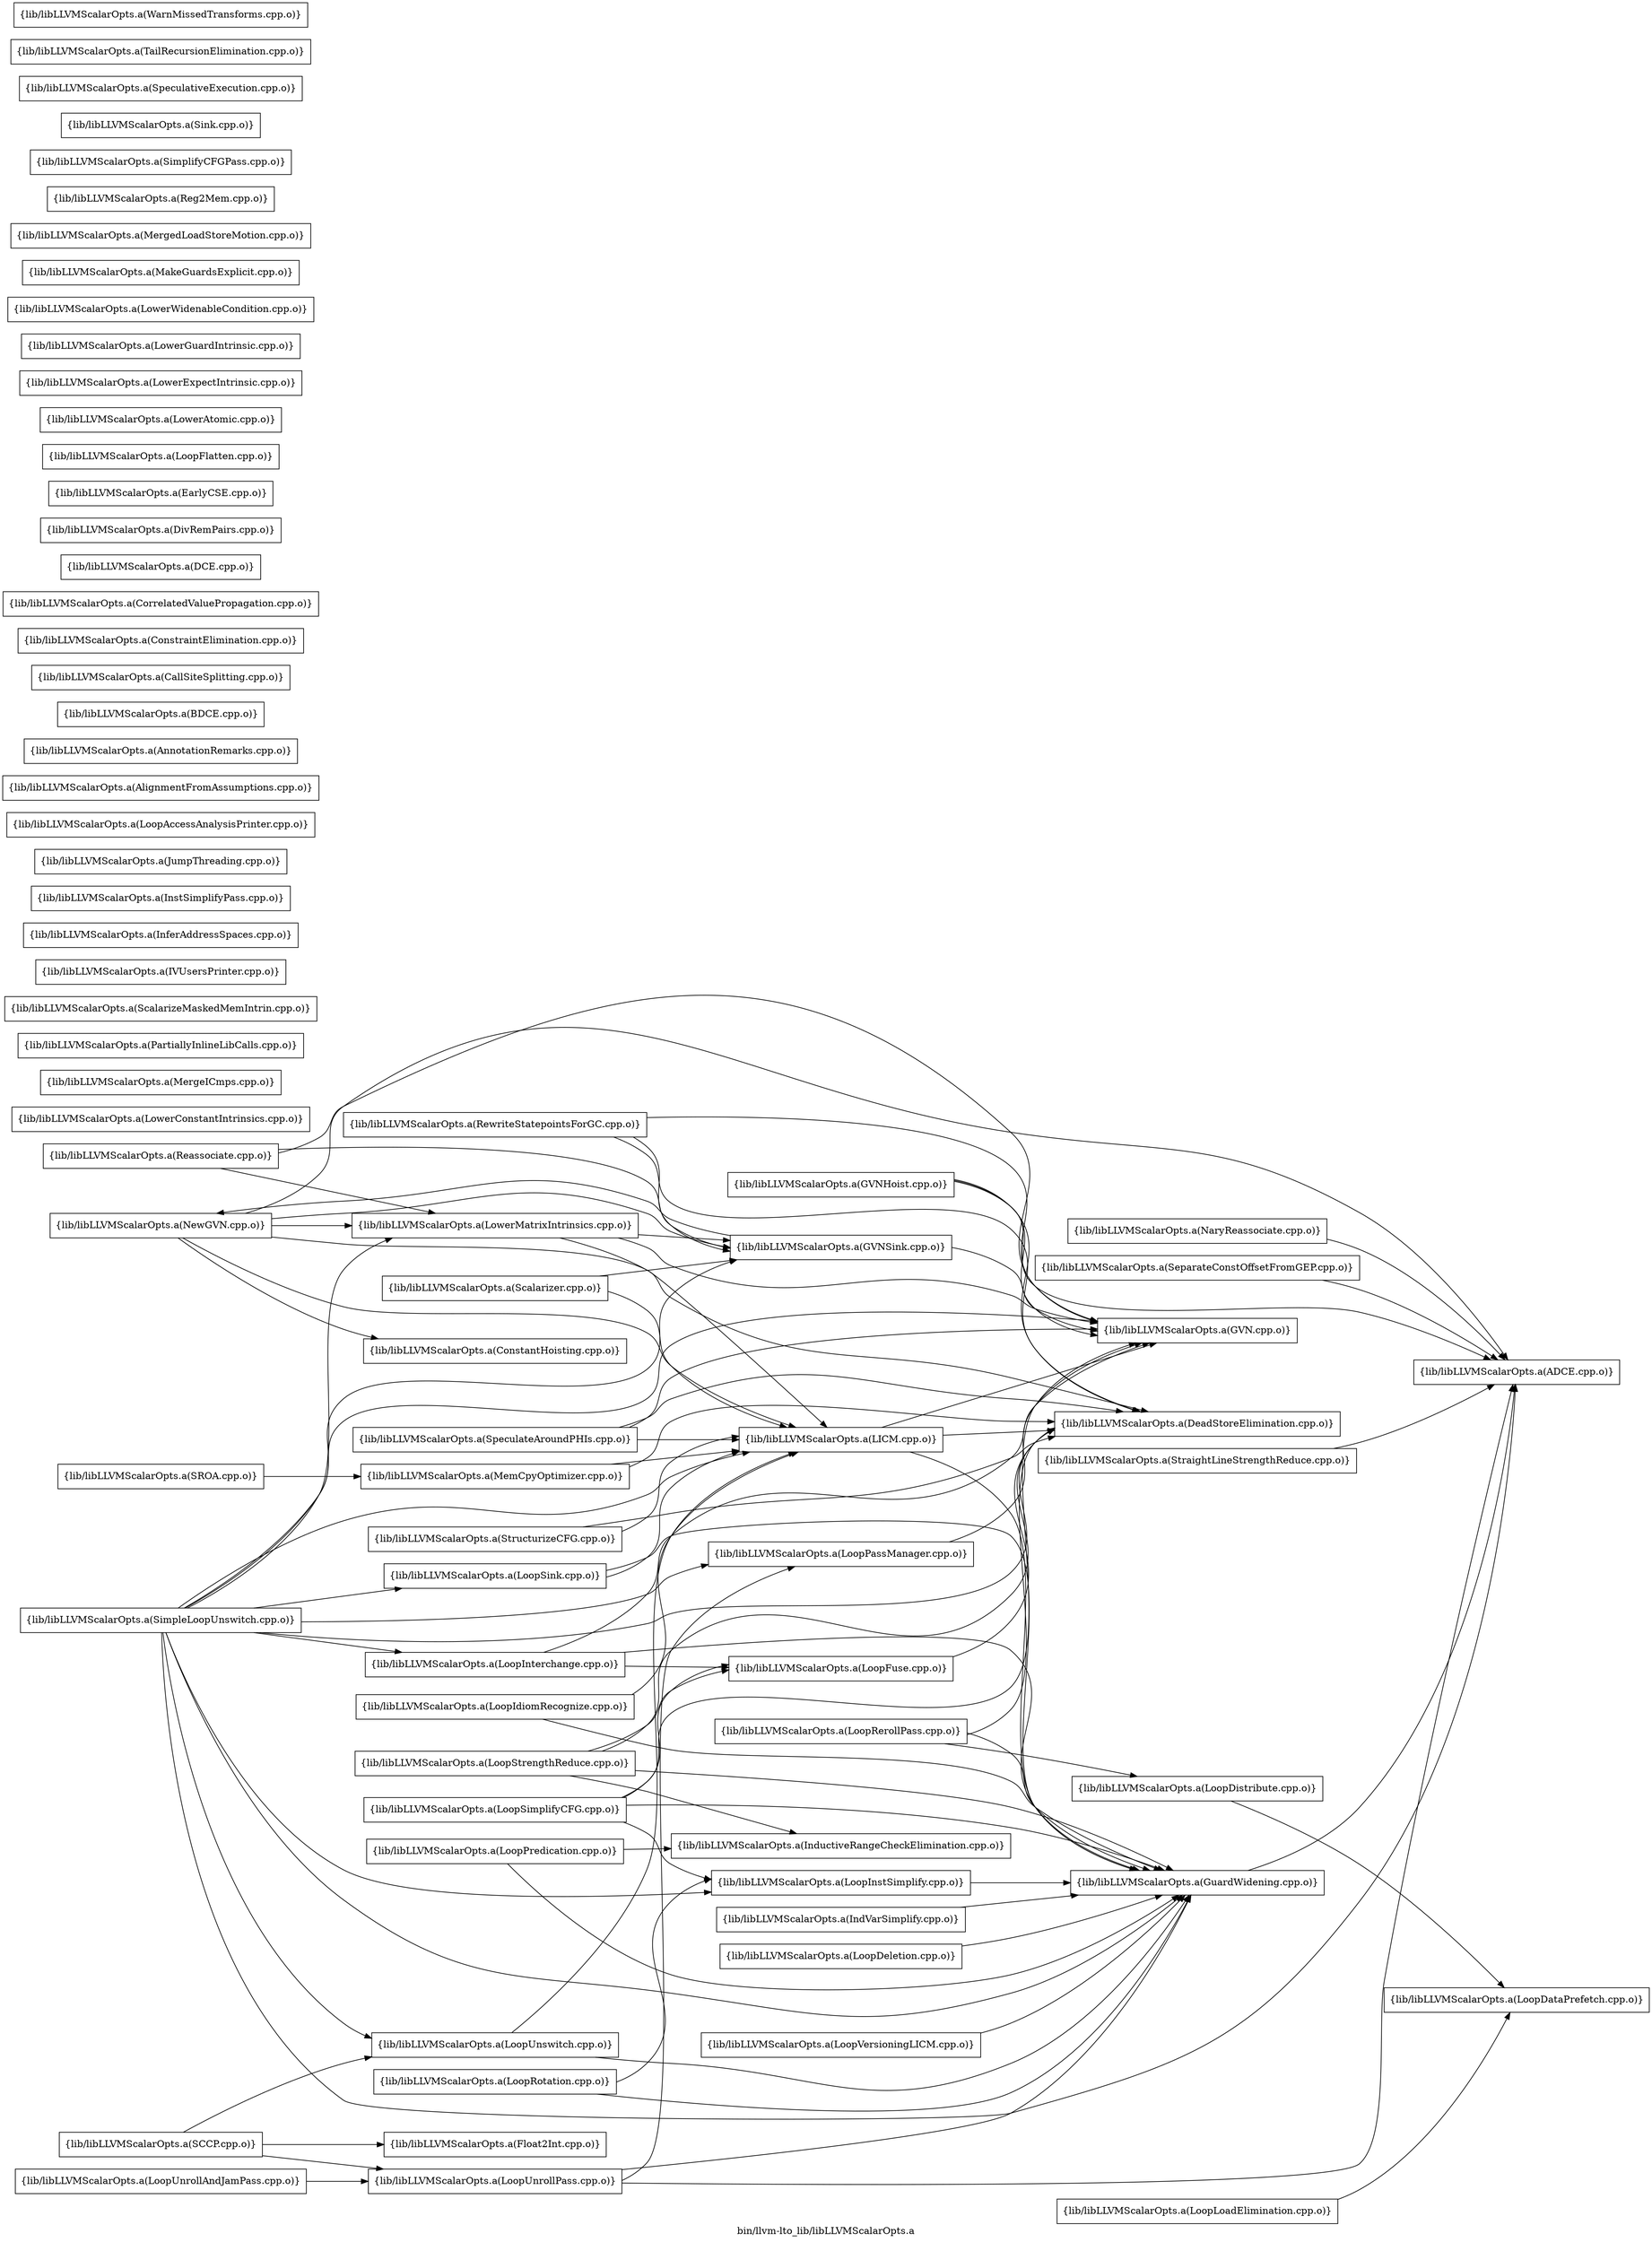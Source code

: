 digraph "bin/llvm-lto_lib/libLLVMScalarOpts.a" {
	label="bin/llvm-lto_lib/libLLVMScalarOpts.a";
	rankdir="LR"

	Node0x558aa9f87fd8 [shape=record,shape=box,group=0,label="{lib/libLLVMScalarOpts.a(ConstantHoisting.cpp.o)}"];
	Node0x558aa9f78358 [shape=record,shape=box,group=0,label="{lib/libLLVMScalarOpts.a(LoopStrengthReduce.cpp.o)}"];
	Node0x558aa9f78358 -> Node0x558aa9f84248;
	Node0x558aa9f78358 -> Node0x558aa9f88e88;
	Node0x558aa9f78358 -> Node0x558aa9f8aaa8;
	Node0x558aa9f78358 -> Node0x558aa9f98c98;
	Node0x558aa9f7b698 [shape=record,shape=box,group=0,label="{lib/libLLVMScalarOpts.a(LowerConstantIntrinsics.cpp.o)}"];
	Node0x558aa9f98608 [shape=record,shape=box,group=0,label="{lib/libLLVMScalarOpts.a(MergeICmps.cpp.o)}"];
	Node0x558aa9f8f2d8 [shape=record,shape=box,group=0,label="{lib/libLLVMScalarOpts.a(PartiallyInlineLibCalls.cpp.o)}"];
	Node0x558aa9f864a8 [shape=record,shape=box,group=0,label="{lib/libLLVMScalarOpts.a(ScalarizeMaskedMemIntrin.cpp.o)}"];
	Node0x558aa9f84ec8 [shape=record,shape=box,group=0,label="{lib/libLLVMScalarOpts.a(IVUsersPrinter.cpp.o)}"];
	Node0x558aa9f84248 [shape=record,shape=box,group=0,label="{lib/libLLVMScalarOpts.a(InductiveRangeCheckElimination.cpp.o)}"];
	Node0x558aa9f81318 [shape=record,shape=box,group=0,label="{lib/libLLVMScalarOpts.a(IndVarSimplify.cpp.o)}"];
	Node0x558aa9f81318 -> Node0x558aa9f8aaa8;
	Node0x558aa9f800f8 [shape=record,shape=box,group=0,label="{lib/libLLVMScalarOpts.a(InferAddressSpaces.cpp.o)}"];
	Node0x558aa9f80918 [shape=record,shape=box,group=0,label="{lib/libLLVMScalarOpts.a(InstSimplifyPass.cpp.o)}"];
	Node0x558aa9f823f8 [shape=record,shape=box,group=0,label="{lib/libLLVMScalarOpts.a(JumpThreading.cpp.o)}"];
	Node0x558aa9f81818 [shape=record,shape=box,group=0,label="{lib/libLLVMScalarOpts.a(LICM.cpp.o)}"];
	Node0x558aa9f81818 -> Node0x558aa9f88e88;
	Node0x558aa9f81818 -> Node0x558aa9f8aaa8;
	Node0x558aa9f81818 -> Node0x558aa9f8b778;
	Node0x558aa9f7e488 [shape=record,shape=box,group=0,label="{lib/libLLVMScalarOpts.a(LoopAccessAnalysisPrinter.cpp.o)}"];
	Node0x558aa9f7ec58 [shape=record,shape=box,group=0,label="{lib/libLLVMScalarOpts.a(LoopSink.cpp.o)}"];
	Node0x558aa9f7ec58 -> Node0x558aa9f81818;
	Node0x558aa9f7ec58 -> Node0x558aa9f8aaa8;
	Node0x558aa9f7d9e8 [shape=record,shape=box,group=0,label="{lib/libLLVMScalarOpts.a(LoopDeletion.cpp.o)}"];
	Node0x558aa9f7d9e8 -> Node0x558aa9f8aaa8;
	Node0x558aa9f7fab8 [shape=record,shape=box,group=0,label="{lib/libLLVMScalarOpts.a(LoopDataPrefetch.cpp.o)}"];
	Node0x558aa9f89a18 [shape=record,shape=box,group=0,label="{lib/libLLVMScalarOpts.a(ADCE.cpp.o)}"];
	Node0x558aa9f88ed8 [shape=record,shape=box,group=0,label="{lib/libLLVMScalarOpts.a(AlignmentFromAssumptions.cpp.o)}"];
	Node0x558aa9f894c8 [shape=record,shape=box,group=0,label="{lib/libLLVMScalarOpts.a(AnnotationRemarks.cpp.o)}"];
	Node0x558aa9f88668 [shape=record,shape=box,group=0,label="{lib/libLLVMScalarOpts.a(BDCE.cpp.o)}"];
	Node0x558aa9f87808 [shape=record,shape=box,group=0,label="{lib/libLLVMScalarOpts.a(CallSiteSplitting.cpp.o)}"];
	Node0x558aa9f87bc8 [shape=record,shape=box,group=0,label="{lib/libLLVMScalarOpts.a(ConstraintElimination.cpp.o)}"];
	Node0x558aa9f88348 [shape=record,shape=box,group=0,label="{lib/libLLVMScalarOpts.a(CorrelatedValuePropagation.cpp.o)}"];
	Node0x558aa9f89108 [shape=record,shape=box,group=0,label="{lib/libLLVMScalarOpts.a(DCE.cpp.o)}"];
	Node0x558aa9f88e88 [shape=record,shape=box,group=0,label="{lib/libLLVMScalarOpts.a(DeadStoreElimination.cpp.o)}"];
	Node0x558aa9f89658 [shape=record,shape=box,group=0,label="{lib/libLLVMScalarOpts.a(DivRemPairs.cpp.o)}"];
	Node0x558aa9f8a5f8 [shape=record,shape=box,group=0,label="{lib/libLLVMScalarOpts.a(EarlyCSE.cpp.o)}"];
	Node0x558aa9f8b1d8 [shape=record,shape=box,group=0,label="{lib/libLLVMScalarOpts.a(Float2Int.cpp.o)}"];
	Node0x558aa9f8aaa8 [shape=record,shape=box,group=0,label="{lib/libLLVMScalarOpts.a(GuardWidening.cpp.o)}"];
	Node0x558aa9f8aaa8 -> Node0x558aa9f89a18;
	Node0x558aa9f8b778 [shape=record,shape=box,group=0,label="{lib/libLLVMScalarOpts.a(GVN.cpp.o)}"];
	Node0x558aa9f8c498 [shape=record,shape=box,group=0,label="{lib/libLLVMScalarOpts.a(GVNHoist.cpp.o)}"];
	Node0x558aa9f8c498 -> Node0x558aa9f89a18;
	Node0x558aa9f8c498 -> Node0x558aa9f88e88;
	Node0x558aa9f8c498 -> Node0x558aa9f8b778;
	Node0x558aa9f8bef8 [shape=record,shape=box,group=0,label="{lib/libLLVMScalarOpts.a(GVNSink.cpp.o)}"];
	Node0x558aa9f8bef8 -> Node0x558aa9f8b778;
	Node0x558aa9f8bef8 -> Node0x558aa9f8faf8;
	Node0x558aa9f989c8 [shape=record,shape=box,group=0,label="{lib/libLLVMScalarOpts.a(LoopDistribute.cpp.o)}"];
	Node0x558aa9f989c8 -> Node0x558aa9f7fab8;
	Node0x558aa9f98c98 [shape=record,shape=box,group=0,label="{lib/libLLVMScalarOpts.a(LoopFuse.cpp.o)}"];
	Node0x558aa9f98c98 -> Node0x558aa9f88e88;
	Node0x558aa9f850a8 [shape=record,shape=box,group=0,label="{lib/libLLVMScalarOpts.a(LoopIdiomRecognize.cpp.o)}"];
	Node0x558aa9f850a8 -> Node0x558aa9f81818;
	Node0x558aa9f850a8 -> Node0x558aa9f8aaa8;
	Node0x558aa9f86098 [shape=record,shape=box,group=0,label="{lib/libLLVMScalarOpts.a(LoopInstSimplify.cpp.o)}"];
	Node0x558aa9f86098 -> Node0x558aa9f8aaa8;
	Node0x558aa9f85f58 [shape=record,shape=box,group=0,label="{lib/libLLVMScalarOpts.a(LoopInterchange.cpp.o)}"];
	Node0x558aa9f85f58 -> Node0x558aa9f8aaa8;
	Node0x558aa9f85f58 -> Node0x558aa9f8b778;
	Node0x558aa9f85f58 -> Node0x558aa9f98c98;
	Node0x558aa9f865e8 [shape=record,shape=box,group=0,label="{lib/libLLVMScalarOpts.a(LoopFlatten.cpp.o)}"];
	Node0x558aa9f877b8 [shape=record,shape=box,group=0,label="{lib/libLLVMScalarOpts.a(LoopLoadElimination.cpp.o)}"];
	Node0x558aa9f877b8 -> Node0x558aa9f7fab8;
	Node0x558aa9f87ee8 [shape=record,shape=box,group=0,label="{lib/libLLVMScalarOpts.a(LoopPassManager.cpp.o)}"];
	Node0x558aa9f87ee8 -> Node0x558aa9f8b778;
	Node0x558aa9f87c18 [shape=record,shape=box,group=0,label="{lib/libLLVMScalarOpts.a(LoopPredication.cpp.o)}"];
	Node0x558aa9f87c18 -> Node0x558aa9f84248;
	Node0x558aa9f87c18 -> Node0x558aa9f8aaa8;
	Node0x558aa9f882f8 [shape=record,shape=box,group=0,label="{lib/libLLVMScalarOpts.a(LoopRerollPass.cpp.o)}"];
	Node0x558aa9f882f8 -> Node0x558aa9f88e88;
	Node0x558aa9f882f8 -> Node0x558aa9f8aaa8;
	Node0x558aa9f882f8 -> Node0x558aa9f989c8;
	Node0x558aa9f89518 [shape=record,shape=box,group=0,label="{lib/libLLVMScalarOpts.a(LoopRotation.cpp.o)}"];
	Node0x558aa9f89518 -> Node0x558aa9f8aaa8;
	Node0x558aa9f89518 -> Node0x558aa9f86098;
	Node0x558aa9f78088 [shape=record,shape=box,group=0,label="{lib/libLLVMScalarOpts.a(LoopSimplifyCFG.cpp.o)}"];
	Node0x558aa9f78088 -> Node0x558aa9f8aaa8;
	Node0x558aa9f78088 -> Node0x558aa9f8b778;
	Node0x558aa9f78088 -> Node0x558aa9f98c98;
	Node0x558aa9f78088 -> Node0x558aa9f86098;
	Node0x558aa9f79078 [shape=record,shape=box,group=0,label="{lib/libLLVMScalarOpts.a(LoopUnrollPass.cpp.o)}"];
	Node0x558aa9f79078 -> Node0x558aa9f89a18;
	Node0x558aa9f79078 -> Node0x558aa9f8aaa8;
	Node0x558aa9f79078 -> Node0x558aa9f87ee8;
	Node0x558aa9f79528 [shape=record,shape=box,group=0,label="{lib/libLLVMScalarOpts.a(LoopUnrollAndJamPass.cpp.o)}"];
	Node0x558aa9f79528 -> Node0x558aa9f79078;
	Node0x558aa9f7a428 [shape=record,shape=box,group=0,label="{lib/libLLVMScalarOpts.a(LoopVersioningLICM.cpp.o)}"];
	Node0x558aa9f7a428 -> Node0x558aa9f8aaa8;
	Node0x558aa9f7a6a8 [shape=record,shape=box,group=0,label="{lib/libLLVMScalarOpts.a(LowerAtomic.cpp.o)}"];
	Node0x558aa9f7b3c8 [shape=record,shape=box,group=0,label="{lib/libLLVMScalarOpts.a(LowerExpectIntrinsic.cpp.o)}"];
	Node0x558aa9f7b9b8 [shape=record,shape=box,group=0,label="{lib/libLLVMScalarOpts.a(LowerGuardIntrinsic.cpp.o)}"];
	Node0x558aa9f7cbd8 [shape=record,shape=box,group=0,label="{lib/libLLVMScalarOpts.a(LowerMatrixIntrinsics.cpp.o)}"];
	Node0x558aa9f7cbd8 -> Node0x558aa9f81818;
	Node0x558aa9f7cbd8 -> Node0x558aa9f8b778;
	Node0x558aa9f7cbd8 -> Node0x558aa9f8bef8;
	Node0x558aa9f97488 [shape=record,shape=box,group=0,label="{lib/libLLVMScalarOpts.a(LowerWidenableCondition.cpp.o)}"];
	Node0x558aa9f97b18 [shape=record,shape=box,group=0,label="{lib/libLLVMScalarOpts.a(MakeGuardsExplicit.cpp.o)}"];
	Node0x558aa9f96e48 [shape=record,shape=box,group=0,label="{lib/libLLVMScalarOpts.a(MemCpyOptimizer.cpp.o)}"];
	Node0x558aa9f96e48 -> Node0x558aa9f81818;
	Node0x558aa9f96e48 -> Node0x558aa9f88e88;
	Node0x558aa9f98d38 [shape=record,shape=box,group=0,label="{lib/libLLVMScalarOpts.a(MergedLoadStoreMotion.cpp.o)}"];
	Node0x558aa9f98158 [shape=record,shape=box,group=0,label="{lib/libLLVMScalarOpts.a(NaryReassociate.cpp.o)}"];
	Node0x558aa9f98158 -> Node0x558aa9f89a18;
	Node0x558aa9f8faf8 [shape=record,shape=box,group=0,label="{lib/libLLVMScalarOpts.a(NewGVN.cpp.o)}"];
	Node0x558aa9f8faf8 -> Node0x558aa9f81818;
	Node0x558aa9f8faf8 -> Node0x558aa9f89a18;
	Node0x558aa9f8faf8 -> Node0x558aa9f87fd8;
	Node0x558aa9f8faf8 -> Node0x558aa9f88e88;
	Node0x558aa9f8faf8 -> Node0x558aa9f8bef8;
	Node0x558aa9f8faf8 -> Node0x558aa9f7cbd8;
	Node0x558aa9f8f5a8 [shape=record,shape=box,group=0,label="{lib/libLLVMScalarOpts.a(Reassociate.cpp.o)}"];
	Node0x558aa9f8f5a8 -> Node0x558aa9f8b778;
	Node0x558aa9f8f5a8 -> Node0x558aa9f8bef8;
	Node0x558aa9f8f5a8 -> Node0x558aa9f7cbd8;
	Node0x558aa9f91628 [shape=record,shape=box,group=0,label="{lib/libLLVMScalarOpts.a(Reg2Mem.cpp.o)}"];
	Node0x558aa9f907c8 [shape=record,shape=box,group=0,label="{lib/libLLVMScalarOpts.a(RewriteStatepointsForGC.cpp.o)}"];
	Node0x558aa9f907c8 -> Node0x558aa9f88e88;
	Node0x558aa9f907c8 -> Node0x558aa9f8b778;
	Node0x558aa9f907c8 -> Node0x558aa9f8bef8;
	Node0x558aa9f87e48 [shape=record,shape=box,group=0,label="{lib/libLLVMScalarOpts.a(SCCP.cpp.o)}"];
	Node0x558aa9f87e48 -> Node0x558aa9f8b1d8;
	Node0x558aa9f87e48 -> Node0x558aa9f79078;
	Node0x558aa9f87e48 -> Node0x558aa9f797f8;
	Node0x558aa9f88528 [shape=record,shape=box,group=0,label="{lib/libLLVMScalarOpts.a(SROA.cpp.o)}"];
	Node0x558aa9f88528 -> Node0x558aa9f96e48;
	Node0x558aa9f88988 [shape=record,shape=box,group=0,label="{lib/libLLVMScalarOpts.a(Scalarizer.cpp.o)}"];
	Node0x558aa9f88988 -> Node0x558aa9f81818;
	Node0x558aa9f88988 -> Node0x558aa9f8bef8;
	Node0x558aa9f87178 [shape=record,shape=box,group=0,label="{lib/libLLVMScalarOpts.a(SeparateConstOffsetFromGEP.cpp.o)}"];
	Node0x558aa9f87178 -> Node0x558aa9f89a18;
	Node0x558aa9f872b8 [shape=record,shape=box,group=0,label="{lib/libLLVMScalarOpts.a(SimpleLoopUnswitch.cpp.o)}"];
	Node0x558aa9f872b8 -> Node0x558aa9f81818;
	Node0x558aa9f872b8 -> Node0x558aa9f7ec58;
	Node0x558aa9f872b8 -> Node0x558aa9f89a18;
	Node0x558aa9f872b8 -> Node0x558aa9f88e88;
	Node0x558aa9f872b8 -> Node0x558aa9f8aaa8;
	Node0x558aa9f872b8 -> Node0x558aa9f8b778;
	Node0x558aa9f872b8 -> Node0x558aa9f8bef8;
	Node0x558aa9f872b8 -> Node0x558aa9f86098;
	Node0x558aa9f872b8 -> Node0x558aa9f85f58;
	Node0x558aa9f872b8 -> Node0x558aa9f87ee8;
	Node0x558aa9f872b8 -> Node0x558aa9f797f8;
	Node0x558aa9f872b8 -> Node0x558aa9f7cbd8;
	Node0x558aa9f857d8 [shape=record,shape=box,group=0,label="{lib/libLLVMScalarOpts.a(SimplifyCFGPass.cpp.o)}"];
	Node0x558aa9f85af8 [shape=record,shape=box,group=0,label="{lib/libLLVMScalarOpts.a(Sink.cpp.o)}"];
	Node0x558aa9f981a8 [shape=record,shape=box,group=0,label="{lib/libLLVMScalarOpts.a(SpeculativeExecution.cpp.o)}"];
	Node0x558aa9f97e88 [shape=record,shape=box,group=0,label="{lib/libLLVMScalarOpts.a(SpeculateAroundPHIs.cpp.o)}"];
	Node0x558aa9f97e88 -> Node0x558aa9f81818;
	Node0x558aa9f97e88 -> Node0x558aa9f88e88;
	Node0x558aa9f97e88 -> Node0x558aa9f8b778;
	Node0x558aa9f986f8 [shape=record,shape=box,group=0,label="{lib/libLLVMScalarOpts.a(StraightLineStrengthReduce.cpp.o)}"];
	Node0x558aa9f986f8 -> Node0x558aa9f89a18;
	Node0x558aa9f94fa8 [shape=record,shape=box,group=0,label="{lib/libLLVMScalarOpts.a(StructurizeCFG.cpp.o)}"];
	Node0x558aa9f94fa8 -> Node0x558aa9f81818;
	Node0x558aa9f94fa8 -> Node0x558aa9f88e88;
	Node0x558aa9f94a08 [shape=record,shape=box,group=0,label="{lib/libLLVMScalarOpts.a(TailRecursionElimination.cpp.o)}"];
	Node0x558aa9f94008 [shape=record,shape=box,group=0,label="{lib/libLLVMScalarOpts.a(WarnMissedTransforms.cpp.o)}"];
	Node0x558aa9f797f8 [shape=record,shape=box,group=0,label="{lib/libLLVMScalarOpts.a(LoopUnswitch.cpp.o)}"];
	Node0x558aa9f797f8 -> Node0x558aa9f81818;
	Node0x558aa9f797f8 -> Node0x558aa9f8aaa8;
}

